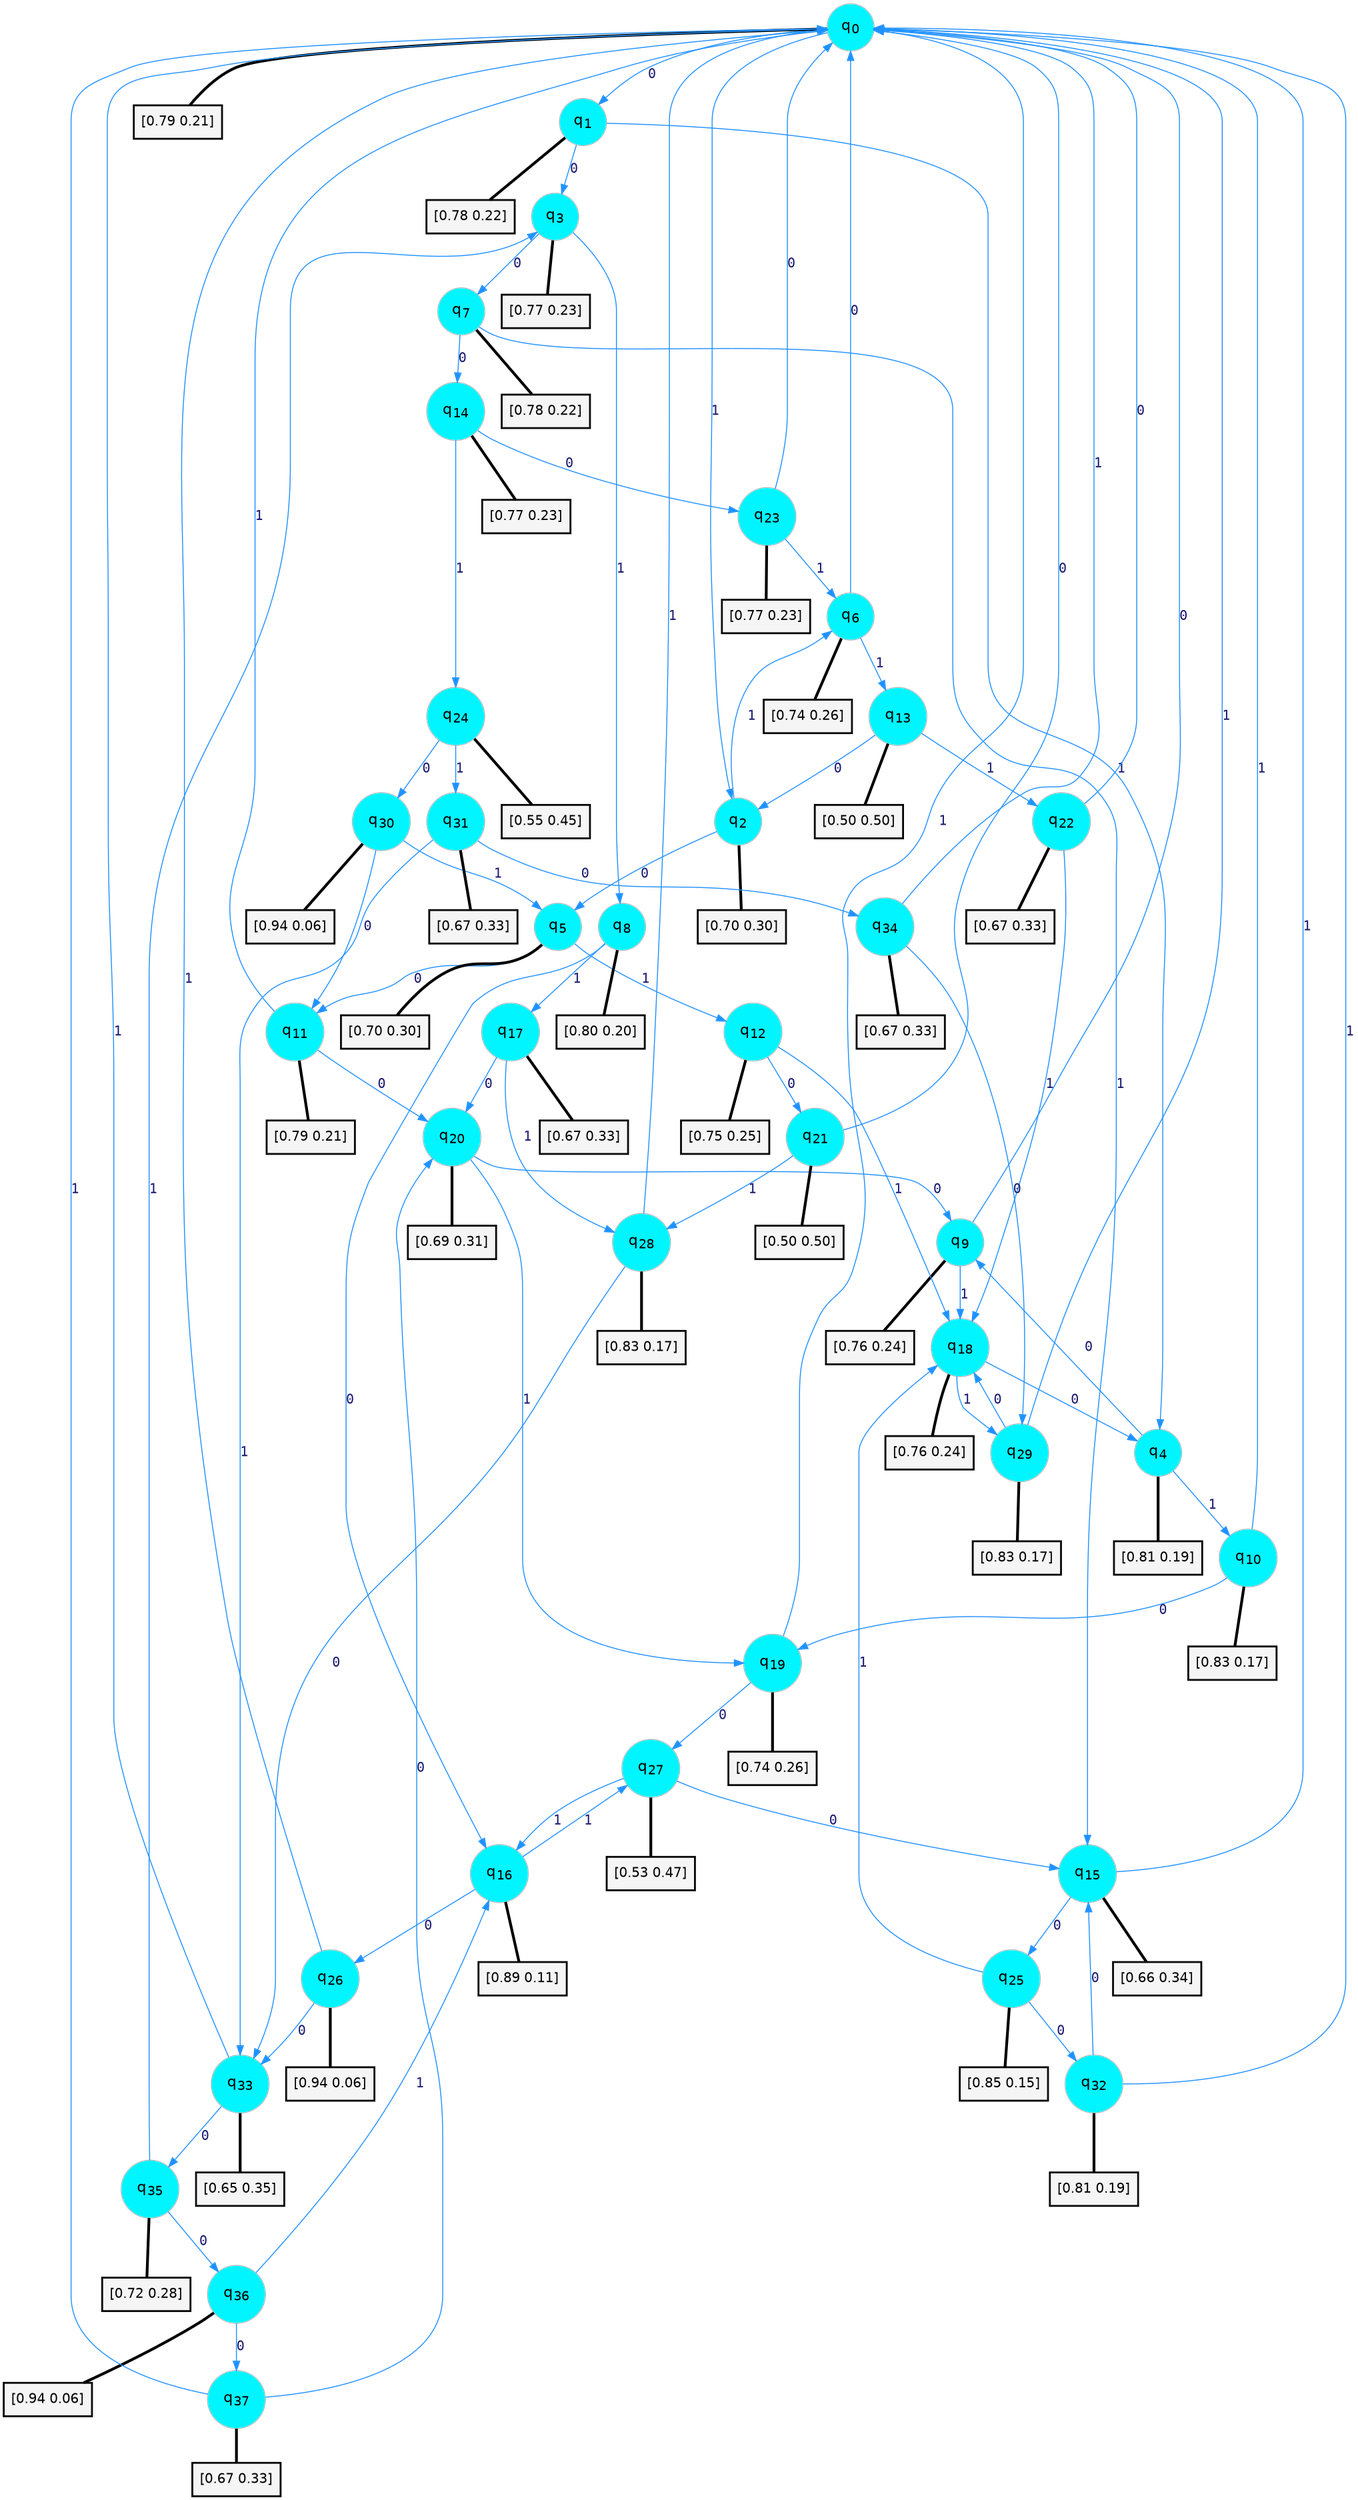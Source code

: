 digraph G {
graph [
bgcolor=transparent, dpi=300, rankdir=TD, size="40,25"];
node [
color=gray, fillcolor=turquoise1, fontcolor=black, fontname=Helvetica, fontsize=16, fontweight=bold, shape=circle, style=filled];
edge [
arrowsize=1, color=dodgerblue1, fontcolor=midnightblue, fontname=courier, fontweight=bold, penwidth=1, style=solid, weight=20];
0[label=<q<SUB>0</SUB>>];
1[label=<q<SUB>1</SUB>>];
2[label=<q<SUB>2</SUB>>];
3[label=<q<SUB>3</SUB>>];
4[label=<q<SUB>4</SUB>>];
5[label=<q<SUB>5</SUB>>];
6[label=<q<SUB>6</SUB>>];
7[label=<q<SUB>7</SUB>>];
8[label=<q<SUB>8</SUB>>];
9[label=<q<SUB>9</SUB>>];
10[label=<q<SUB>10</SUB>>];
11[label=<q<SUB>11</SUB>>];
12[label=<q<SUB>12</SUB>>];
13[label=<q<SUB>13</SUB>>];
14[label=<q<SUB>14</SUB>>];
15[label=<q<SUB>15</SUB>>];
16[label=<q<SUB>16</SUB>>];
17[label=<q<SUB>17</SUB>>];
18[label=<q<SUB>18</SUB>>];
19[label=<q<SUB>19</SUB>>];
20[label=<q<SUB>20</SUB>>];
21[label=<q<SUB>21</SUB>>];
22[label=<q<SUB>22</SUB>>];
23[label=<q<SUB>23</SUB>>];
24[label=<q<SUB>24</SUB>>];
25[label=<q<SUB>25</SUB>>];
26[label=<q<SUB>26</SUB>>];
27[label=<q<SUB>27</SUB>>];
28[label=<q<SUB>28</SUB>>];
29[label=<q<SUB>29</SUB>>];
30[label=<q<SUB>30</SUB>>];
31[label=<q<SUB>31</SUB>>];
32[label=<q<SUB>32</SUB>>];
33[label=<q<SUB>33</SUB>>];
34[label=<q<SUB>34</SUB>>];
35[label=<q<SUB>35</SUB>>];
36[label=<q<SUB>36</SUB>>];
37[label=<q<SUB>37</SUB>>];
38[label="[0.79 0.21]", shape=box,fontcolor=black, fontname=Helvetica, fontsize=14, penwidth=2, fillcolor=whitesmoke,color=black];
39[label="[0.78 0.22]", shape=box,fontcolor=black, fontname=Helvetica, fontsize=14, penwidth=2, fillcolor=whitesmoke,color=black];
40[label="[0.70 0.30]", shape=box,fontcolor=black, fontname=Helvetica, fontsize=14, penwidth=2, fillcolor=whitesmoke,color=black];
41[label="[0.77 0.23]", shape=box,fontcolor=black, fontname=Helvetica, fontsize=14, penwidth=2, fillcolor=whitesmoke,color=black];
42[label="[0.81 0.19]", shape=box,fontcolor=black, fontname=Helvetica, fontsize=14, penwidth=2, fillcolor=whitesmoke,color=black];
43[label="[0.70 0.30]", shape=box,fontcolor=black, fontname=Helvetica, fontsize=14, penwidth=2, fillcolor=whitesmoke,color=black];
44[label="[0.74 0.26]", shape=box,fontcolor=black, fontname=Helvetica, fontsize=14, penwidth=2, fillcolor=whitesmoke,color=black];
45[label="[0.78 0.22]", shape=box,fontcolor=black, fontname=Helvetica, fontsize=14, penwidth=2, fillcolor=whitesmoke,color=black];
46[label="[0.80 0.20]", shape=box,fontcolor=black, fontname=Helvetica, fontsize=14, penwidth=2, fillcolor=whitesmoke,color=black];
47[label="[0.76 0.24]", shape=box,fontcolor=black, fontname=Helvetica, fontsize=14, penwidth=2, fillcolor=whitesmoke,color=black];
48[label="[0.83 0.17]", shape=box,fontcolor=black, fontname=Helvetica, fontsize=14, penwidth=2, fillcolor=whitesmoke,color=black];
49[label="[0.79 0.21]", shape=box,fontcolor=black, fontname=Helvetica, fontsize=14, penwidth=2, fillcolor=whitesmoke,color=black];
50[label="[0.75 0.25]", shape=box,fontcolor=black, fontname=Helvetica, fontsize=14, penwidth=2, fillcolor=whitesmoke,color=black];
51[label="[0.50 0.50]", shape=box,fontcolor=black, fontname=Helvetica, fontsize=14, penwidth=2, fillcolor=whitesmoke,color=black];
52[label="[0.77 0.23]", shape=box,fontcolor=black, fontname=Helvetica, fontsize=14, penwidth=2, fillcolor=whitesmoke,color=black];
53[label="[0.66 0.34]", shape=box,fontcolor=black, fontname=Helvetica, fontsize=14, penwidth=2, fillcolor=whitesmoke,color=black];
54[label="[0.89 0.11]", shape=box,fontcolor=black, fontname=Helvetica, fontsize=14, penwidth=2, fillcolor=whitesmoke,color=black];
55[label="[0.67 0.33]", shape=box,fontcolor=black, fontname=Helvetica, fontsize=14, penwidth=2, fillcolor=whitesmoke,color=black];
56[label="[0.76 0.24]", shape=box,fontcolor=black, fontname=Helvetica, fontsize=14, penwidth=2, fillcolor=whitesmoke,color=black];
57[label="[0.74 0.26]", shape=box,fontcolor=black, fontname=Helvetica, fontsize=14, penwidth=2, fillcolor=whitesmoke,color=black];
58[label="[0.69 0.31]", shape=box,fontcolor=black, fontname=Helvetica, fontsize=14, penwidth=2, fillcolor=whitesmoke,color=black];
59[label="[0.50 0.50]", shape=box,fontcolor=black, fontname=Helvetica, fontsize=14, penwidth=2, fillcolor=whitesmoke,color=black];
60[label="[0.67 0.33]", shape=box,fontcolor=black, fontname=Helvetica, fontsize=14, penwidth=2, fillcolor=whitesmoke,color=black];
61[label="[0.77 0.23]", shape=box,fontcolor=black, fontname=Helvetica, fontsize=14, penwidth=2, fillcolor=whitesmoke,color=black];
62[label="[0.55 0.45]", shape=box,fontcolor=black, fontname=Helvetica, fontsize=14, penwidth=2, fillcolor=whitesmoke,color=black];
63[label="[0.85 0.15]", shape=box,fontcolor=black, fontname=Helvetica, fontsize=14, penwidth=2, fillcolor=whitesmoke,color=black];
64[label="[0.94 0.06]", shape=box,fontcolor=black, fontname=Helvetica, fontsize=14, penwidth=2, fillcolor=whitesmoke,color=black];
65[label="[0.53 0.47]", shape=box,fontcolor=black, fontname=Helvetica, fontsize=14, penwidth=2, fillcolor=whitesmoke,color=black];
66[label="[0.83 0.17]", shape=box,fontcolor=black, fontname=Helvetica, fontsize=14, penwidth=2, fillcolor=whitesmoke,color=black];
67[label="[0.83 0.17]", shape=box,fontcolor=black, fontname=Helvetica, fontsize=14, penwidth=2, fillcolor=whitesmoke,color=black];
68[label="[0.94 0.06]", shape=box,fontcolor=black, fontname=Helvetica, fontsize=14, penwidth=2, fillcolor=whitesmoke,color=black];
69[label="[0.67 0.33]", shape=box,fontcolor=black, fontname=Helvetica, fontsize=14, penwidth=2, fillcolor=whitesmoke,color=black];
70[label="[0.81 0.19]", shape=box,fontcolor=black, fontname=Helvetica, fontsize=14, penwidth=2, fillcolor=whitesmoke,color=black];
71[label="[0.65 0.35]", shape=box,fontcolor=black, fontname=Helvetica, fontsize=14, penwidth=2, fillcolor=whitesmoke,color=black];
72[label="[0.67 0.33]", shape=box,fontcolor=black, fontname=Helvetica, fontsize=14, penwidth=2, fillcolor=whitesmoke,color=black];
73[label="[0.72 0.28]", shape=box,fontcolor=black, fontname=Helvetica, fontsize=14, penwidth=2, fillcolor=whitesmoke,color=black];
74[label="[0.94 0.06]", shape=box,fontcolor=black, fontname=Helvetica, fontsize=14, penwidth=2, fillcolor=whitesmoke,color=black];
75[label="[0.67 0.33]", shape=box,fontcolor=black, fontname=Helvetica, fontsize=14, penwidth=2, fillcolor=whitesmoke,color=black];
0->1 [label=0];
0->2 [label=1];
0->38 [arrowhead=none, penwidth=3,color=black];
1->3 [label=0];
1->4 [label=1];
1->39 [arrowhead=none, penwidth=3,color=black];
2->5 [label=0];
2->6 [label=1];
2->40 [arrowhead=none, penwidth=3,color=black];
3->7 [label=0];
3->8 [label=1];
3->41 [arrowhead=none, penwidth=3,color=black];
4->9 [label=0];
4->10 [label=1];
4->42 [arrowhead=none, penwidth=3,color=black];
5->11 [label=0];
5->12 [label=1];
5->43 [arrowhead=none, penwidth=3,color=black];
6->0 [label=0];
6->13 [label=1];
6->44 [arrowhead=none, penwidth=3,color=black];
7->14 [label=0];
7->15 [label=1];
7->45 [arrowhead=none, penwidth=3,color=black];
8->16 [label=0];
8->17 [label=1];
8->46 [arrowhead=none, penwidth=3,color=black];
9->0 [label=0];
9->18 [label=1];
9->47 [arrowhead=none, penwidth=3,color=black];
10->19 [label=0];
10->0 [label=1];
10->48 [arrowhead=none, penwidth=3,color=black];
11->20 [label=0];
11->0 [label=1];
11->49 [arrowhead=none, penwidth=3,color=black];
12->21 [label=0];
12->18 [label=1];
12->50 [arrowhead=none, penwidth=3,color=black];
13->2 [label=0];
13->22 [label=1];
13->51 [arrowhead=none, penwidth=3,color=black];
14->23 [label=0];
14->24 [label=1];
14->52 [arrowhead=none, penwidth=3,color=black];
15->25 [label=0];
15->0 [label=1];
15->53 [arrowhead=none, penwidth=3,color=black];
16->26 [label=0];
16->27 [label=1];
16->54 [arrowhead=none, penwidth=3,color=black];
17->20 [label=0];
17->28 [label=1];
17->55 [arrowhead=none, penwidth=3,color=black];
18->4 [label=0];
18->29 [label=1];
18->56 [arrowhead=none, penwidth=3,color=black];
19->27 [label=0];
19->0 [label=1];
19->57 [arrowhead=none, penwidth=3,color=black];
20->9 [label=0];
20->19 [label=1];
20->58 [arrowhead=none, penwidth=3,color=black];
21->0 [label=0];
21->28 [label=1];
21->59 [arrowhead=none, penwidth=3,color=black];
22->0 [label=0];
22->18 [label=1];
22->60 [arrowhead=none, penwidth=3,color=black];
23->0 [label=0];
23->6 [label=1];
23->61 [arrowhead=none, penwidth=3,color=black];
24->30 [label=0];
24->31 [label=1];
24->62 [arrowhead=none, penwidth=3,color=black];
25->32 [label=0];
25->18 [label=1];
25->63 [arrowhead=none, penwidth=3,color=black];
26->33 [label=0];
26->0 [label=1];
26->64 [arrowhead=none, penwidth=3,color=black];
27->15 [label=0];
27->16 [label=1];
27->65 [arrowhead=none, penwidth=3,color=black];
28->33 [label=0];
28->0 [label=1];
28->66 [arrowhead=none, penwidth=3,color=black];
29->18 [label=0];
29->0 [label=1];
29->67 [arrowhead=none, penwidth=3,color=black];
30->11 [label=0];
30->5 [label=1];
30->68 [arrowhead=none, penwidth=3,color=black];
31->34 [label=0];
31->33 [label=1];
31->69 [arrowhead=none, penwidth=3,color=black];
32->15 [label=0];
32->0 [label=1];
32->70 [arrowhead=none, penwidth=3,color=black];
33->35 [label=0];
33->0 [label=1];
33->71 [arrowhead=none, penwidth=3,color=black];
34->29 [label=0];
34->0 [label=1];
34->72 [arrowhead=none, penwidth=3,color=black];
35->36 [label=0];
35->3 [label=1];
35->73 [arrowhead=none, penwidth=3,color=black];
36->37 [label=0];
36->16 [label=1];
36->74 [arrowhead=none, penwidth=3,color=black];
37->20 [label=0];
37->0 [label=1];
37->75 [arrowhead=none, penwidth=3,color=black];
}

